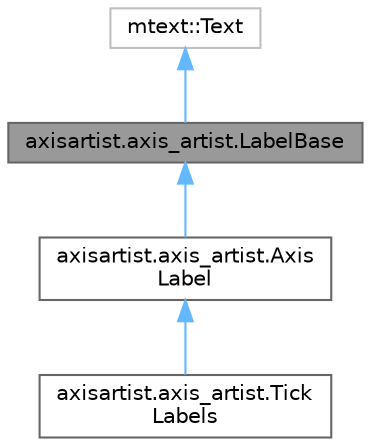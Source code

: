 digraph "axisartist.axis_artist.LabelBase"
{
 // LATEX_PDF_SIZE
  bgcolor="transparent";
  edge [fontname=Helvetica,fontsize=10,labelfontname=Helvetica,labelfontsize=10];
  node [fontname=Helvetica,fontsize=10,shape=box,height=0.2,width=0.4];
  Node1 [id="Node000001",label="axisartist.axis_artist.LabelBase",height=0.2,width=0.4,color="gray40", fillcolor="grey60", style="filled", fontcolor="black",tooltip=" "];
  Node2 -> Node1 [id="edge1_Node000001_Node000002",dir="back",color="steelblue1",style="solid",tooltip=" "];
  Node2 [id="Node000002",label="mtext::Text",height=0.2,width=0.4,color="grey75", fillcolor="white", style="filled",tooltip=" "];
  Node1 -> Node3 [id="edge2_Node000001_Node000003",dir="back",color="steelblue1",style="solid",tooltip=" "];
  Node3 [id="Node000003",label="axisartist.axis_artist.Axis\lLabel",height=0.2,width=0.4,color="gray40", fillcolor="white", style="filled",URL="$d4/d56/classaxisartist_1_1axis__artist_1_1AxisLabel.html",tooltip=" "];
  Node3 -> Node4 [id="edge3_Node000003_Node000004",dir="back",color="steelblue1",style="solid",tooltip=" "];
  Node4 [id="Node000004",label="axisartist.axis_artist.Tick\lLabels",height=0.2,width=0.4,color="gray40", fillcolor="white", style="filled",URL="$da/d76/classaxisartist_1_1axis__artist_1_1TickLabels.html",tooltip=" "];
}
